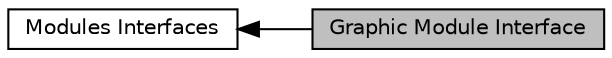 digraph "Graphic Module Interface"
{
  edge [fontname="Helvetica",fontsize="10",labelfontname="Helvetica",labelfontsize="10"];
  node [fontname="Helvetica",fontsize="10",shape=record];
  rankdir=LR;
  Node0 [label="Graphic Module Interface",height=0.2,width=0.4,color="black", fillcolor="grey75", style="filled", fontcolor="black"];
  Node1 [label="Modules Interfaces",height=0.2,width=0.4,color="black", fillcolor="white", style="filled",URL="$group__modint.html",tooltip="These are the interfaces for dynamic modules. "];
  Node1->Node0 [shape=plaintext, dir="back", style="solid"];
}

